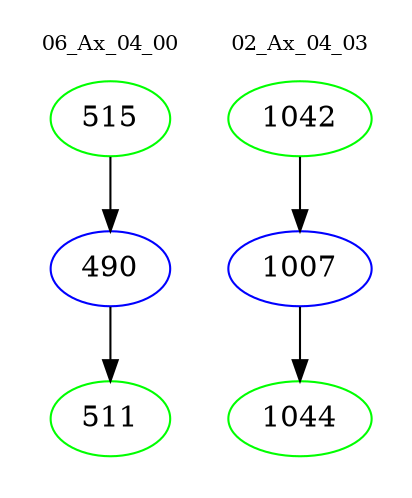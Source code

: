 digraph{
subgraph cluster_0 {
color = white
label = "06_Ax_04_00";
fontsize=10;
T0_515 [label="515", color="green"]
T0_515 -> T0_490 [color="black"]
T0_490 [label="490", color="blue"]
T0_490 -> T0_511 [color="black"]
T0_511 [label="511", color="green"]
}
subgraph cluster_1 {
color = white
label = "02_Ax_04_03";
fontsize=10;
T1_1042 [label="1042", color="green"]
T1_1042 -> T1_1007 [color="black"]
T1_1007 [label="1007", color="blue"]
T1_1007 -> T1_1044 [color="black"]
T1_1044 [label="1044", color="green"]
}
}
